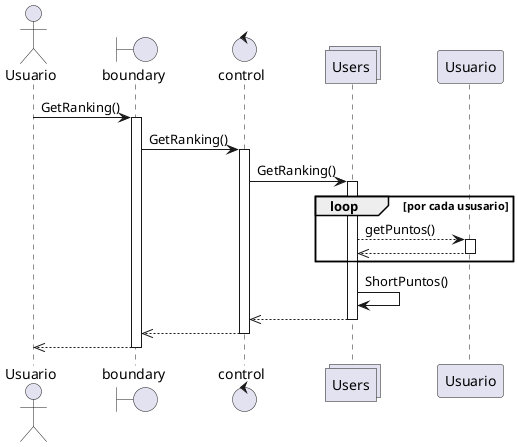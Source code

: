 @startuml
actor Usuario
boundary boundary
control control
collections Users
participant "Usuario" as user

Usuario->boundary:GetRanking()
activate boundary
boundary->control:GetRanking()
activate control
control->Users:GetRanking()
activate Users
loop por cada ususario
    Users-->user:getPuntos()
    activate user
    Users<<--user
    deactivate user
end
Users->Users:ShortPuntos()
control<<--Users
deactivate Users
boundary<<--control
deactivate control
Usuario<<--boundary
deactivate boundary
@enduml